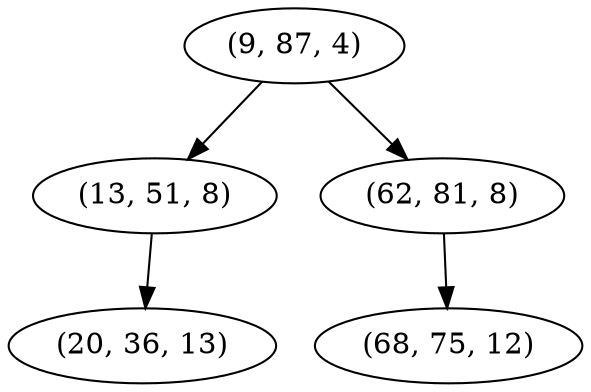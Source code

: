 digraph tree {
    "(9, 87, 4)";
    "(13, 51, 8)";
    "(20, 36, 13)";
    "(62, 81, 8)";
    "(68, 75, 12)";
    "(9, 87, 4)" -> "(13, 51, 8)";
    "(9, 87, 4)" -> "(62, 81, 8)";
    "(13, 51, 8)" -> "(20, 36, 13)";
    "(62, 81, 8)" -> "(68, 75, 12)";
}
